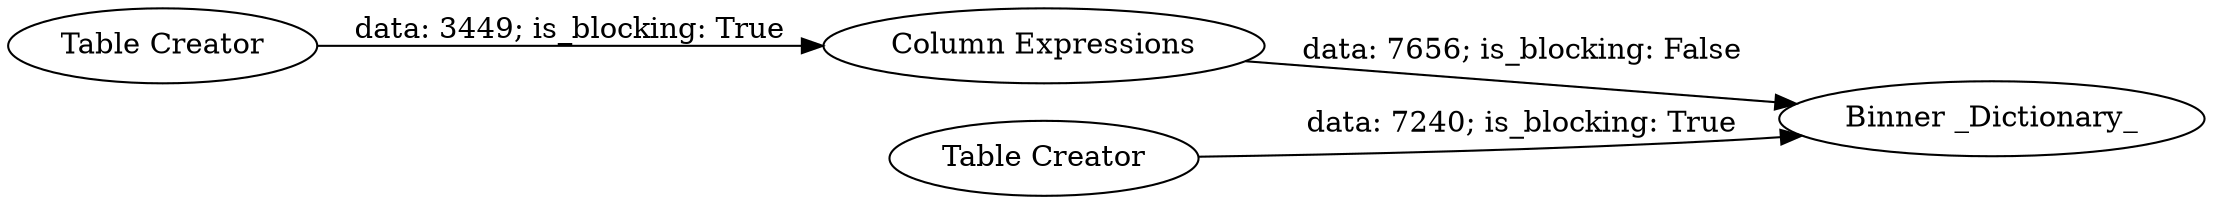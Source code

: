 digraph {
	"7570704499632173121_28" [label="Binner _Dictionary_"]
	"7570704499632173121_25" [label="Table Creator"]
	"7570704499632173121_26" [label="Column Expressions"]
	"7570704499632173121_27" [label="Table Creator"]
	"7570704499632173121_27" -> "7570704499632173121_28" [label="data: 7240; is_blocking: True"]
	"7570704499632173121_26" -> "7570704499632173121_28" [label="data: 7656; is_blocking: False"]
	"7570704499632173121_25" -> "7570704499632173121_26" [label="data: 3449; is_blocking: True"]
	rankdir=LR
}

